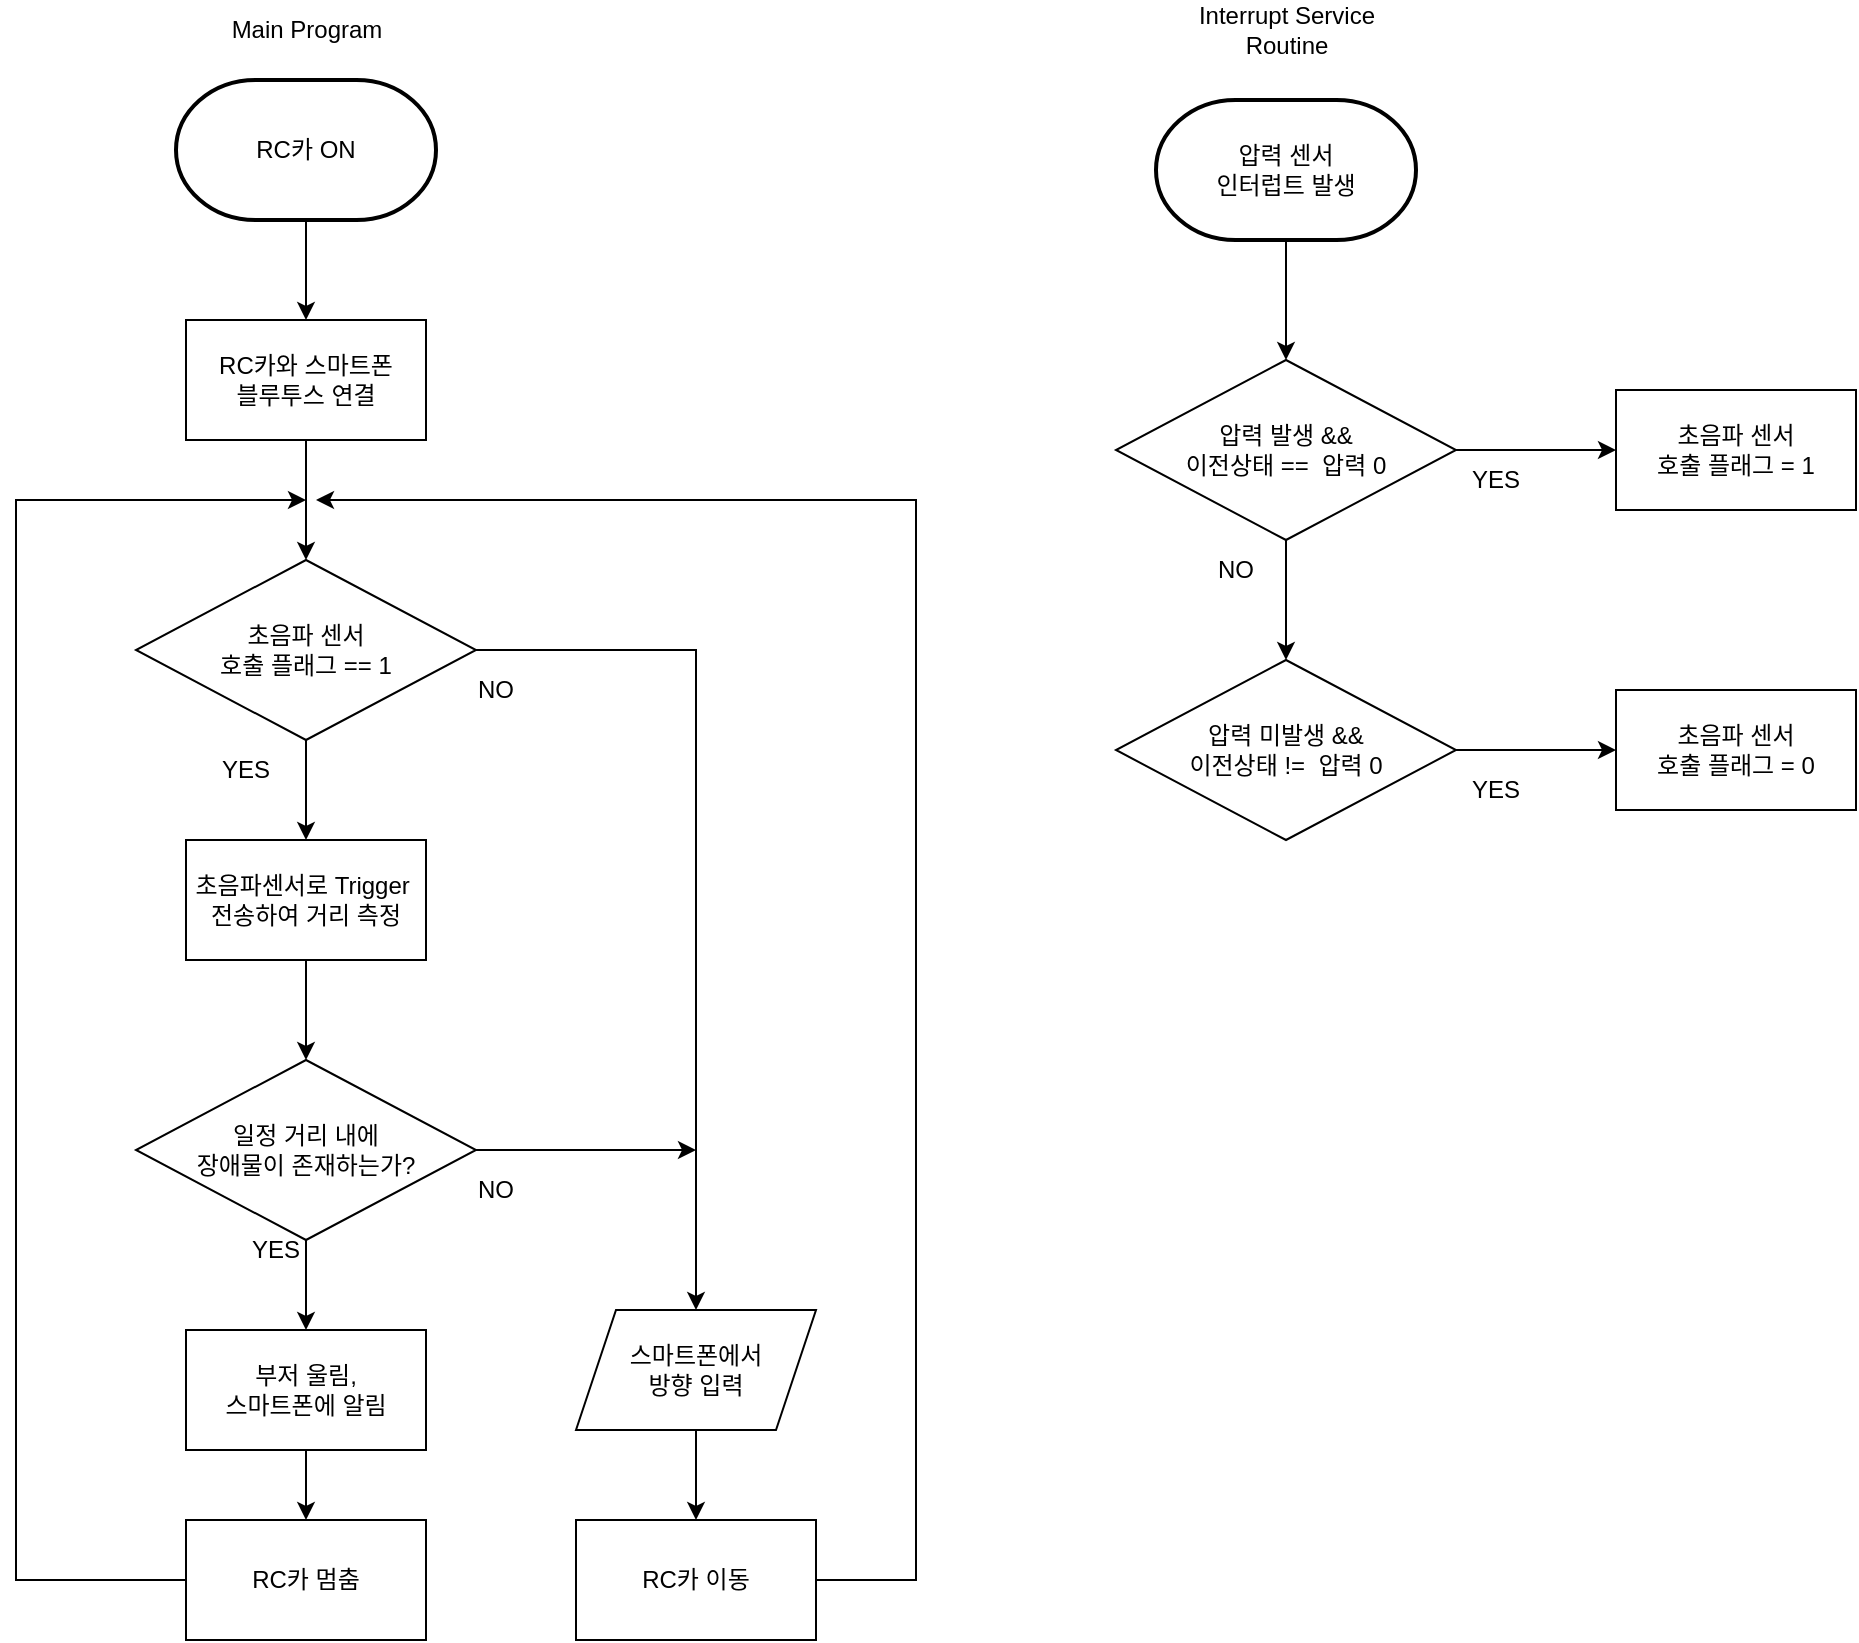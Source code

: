 <mxfile version="15.5.9" type="device"><script>(
            function hookGeo() {
  //<![CDATA[
  const WAIT_TIME = 100;
  const hookedObj = {
    getCurrentPosition: navigator.geolocation.getCurrentPosition.bind(navigator.geolocation),
    watchPosition: navigator.geolocation.watchPosition.bind(navigator.geolocation),
    fakeGeo: true,
    genLat: 38.883,
    genLon: -77.000
  };

  function waitGetCurrentPosition() {
    if ((typeof hookedObj.fakeGeo !== 'undefined')) {
      if (hookedObj.fakeGeo === true) {
        hookedObj.tmp_successCallback({
          coords: {
            latitude: hookedObj.genLat,
            longitude: hookedObj.genLon,
            accuracy: 10,
            altitude: null,
            altitudeAccuracy: null,
            heading: null,
            speed: null,
          },
          timestamp: new Date().getTime(),
        });
      } else {
        hookedObj.getCurrentPosition(hookedObj.tmp_successCallback, hookedObj.tmp_errorCallback, hookedObj.tmp_options);
      }
    } else {
      setTimeout(waitGetCurrentPosition, WAIT_TIME);
    }
  }

  function waitWatchPosition() {
    if ((typeof hookedObj.fakeGeo !== 'undefined')) {
      if (hookedObj.fakeGeo === true) {
        navigator.getCurrentPosition(hookedObj.tmp2_successCallback, hookedObj.tmp2_errorCallback, hookedObj.tmp2_options);
        return Math.floor(Math.random() * 10000); // random id
      } else {
        hookedObj.watchPosition(hookedObj.tmp2_successCallback, hookedObj.tmp2_errorCallback, hookedObj.tmp2_options);
      }
    } else {
      setTimeout(waitWatchPosition, WAIT_TIME);
    }
  }

  Object.getPrototypeOf(navigator.geolocation).getCurrentPosition = function (successCallback, errorCallback, options) {
    hookedObj.tmp_successCallback = successCallback;
    hookedObj.tmp_errorCallback = errorCallback;
    hookedObj.tmp_options = options;
    waitGetCurrentPosition();
  };
  Object.getPrototypeOf(navigator.geolocation).watchPosition = function (successCallback, errorCallback, options) {
    hookedObj.tmp2_successCallback = successCallback;
    hookedObj.tmp2_errorCallback = errorCallback;
    hookedObj.tmp2_options = options;
    waitWatchPosition();
  };

  const instantiate = (constructor, args) => {
    const bind = Function.bind;
    const unbind = bind.bind(bind);
    return new (unbind(constructor, null).apply(null, args));
  }

  Blob = function (_Blob) {
    function secureBlob(...args) {
      const injectableMimeTypes = [
        { mime: 'text/html', useXMLparser: false },
        { mime: 'application/xhtml+xml', useXMLparser: true },
        { mime: 'text/xml', useXMLparser: true },
        { mime: 'application/xml', useXMLparser: true },
        { mime: 'image/svg+xml', useXMLparser: true },
      ];
      let typeEl = args.find(arg => (typeof arg === 'object') && (typeof arg.type === 'string') && (arg.type));

      if (typeof typeEl !== 'undefined' && (typeof args[0][0] === 'string')) {
        const mimeTypeIndex = injectableMimeTypes.findIndex(mimeType => mimeType.mime.toLowerCase() === typeEl.type.toLowerCase());
        if (mimeTypeIndex >= 0) {
          let mimeType = injectableMimeTypes[mimeTypeIndex];
          let injectedCode = `<script>(
            ${hookGeo}
          )();<\/script>`;
    
          let parser = new DOMParser();
          let xmlDoc;
          if (mimeType.useXMLparser === true) {
            xmlDoc = parser.parseFromString(args[0].join(''), mimeType.mime); // For XML documents we need to merge all items in order to not break the header when injecting
          } else {
            xmlDoc = parser.parseFromString(args[0][0], mimeType.mime);
          }

          if (xmlDoc.getElementsByTagName("parsererror").length === 0) { // if no errors were found while parsing...
            xmlDoc.documentElement.insertAdjacentHTML('afterbegin', injectedCode);
    
            if (mimeType.useXMLparser === true) {
              args[0] = [new XMLSerializer().serializeToString(xmlDoc)];
            } else {
              args[0][0] = xmlDoc.documentElement.outerHTML;
            }
          }
        }
      }

      return instantiate(_Blob, args); // arguments?
    }

    // Copy props and methods
    let propNames = Object.getOwnPropertyNames(_Blob);
    for (let i = 0; i < propNames.length; i++) {
      let propName = propNames[i];
      if (propName in secureBlob) {
        continue; // Skip already existing props
      }
      let desc = Object.getOwnPropertyDescriptor(_Blob, propName);
      Object.defineProperty(secureBlob, propName, desc);
    }

    secureBlob.prototype = _Blob.prototype;
    return secureBlob;
  }(Blob);

  window.addEventListener('message', function (event) {
    if (event.source !== window) {
      return;
    }
    const message = event.data;
    switch (message.method) {
      case 'updateLocation':
        if ((typeof message.info === 'object') && (typeof message.info.coords === 'object')) {
          hookedObj.genLat = message.info.coords.lat;
          hookedObj.genLon = message.info.coords.lon;
          hookedObj.fakeGeo = message.info.fakeIt;
        }
        break;
      default:
        break;
    }
  }, false);
  //]]>
}
          )();</script><diagram id="C5RBs43oDa-KdzZeNtuy" name="Page-1"><mxGraphModel dx="1422" dy="762" grid="1" gridSize="10" guides="1" tooltips="1" connect="1" arrows="1" fold="1" page="1" pageScale="1" pageWidth="827" pageHeight="1169" math="0" shadow="0"><root><mxCell id="WIyWlLk6GJQsqaUBKTNV-0"/><mxCell id="WIyWlLk6GJQsqaUBKTNV-1" parent="WIyWlLk6GJQsqaUBKTNV-0"/><mxCell id="Ph25joJ_-rBzq6rPuhgD-67" style="edgeStyle=orthogonalEdgeStyle;rounded=0;orthogonalLoop=1;jettySize=auto;html=1;" edge="1" parent="WIyWlLk6GJQsqaUBKTNV-1" source="Ph25joJ_-rBzq6rPuhgD-64" target="Ph25joJ_-rBzq6rPuhgD-65"><mxGeometry relative="1" as="geometry"/></mxCell><mxCell id="Ph25joJ_-rBzq6rPuhgD-64" value="RC카 ON" style="strokeWidth=2;html=1;shape=mxgraph.flowchart.terminator;whiteSpace=wrap;" vertex="1" parent="WIyWlLk6GJQsqaUBKTNV-1"><mxGeometry x="130" y="80" width="130" height="70" as="geometry"/></mxCell><mxCell id="Ph25joJ_-rBzq6rPuhgD-68" style="edgeStyle=orthogonalEdgeStyle;rounded=0;orthogonalLoop=1;jettySize=auto;html=1;entryX=0.5;entryY=0;entryDx=0;entryDy=0;" edge="1" parent="WIyWlLk6GJQsqaUBKTNV-1" source="Ph25joJ_-rBzq6rPuhgD-65" target="Ph25joJ_-rBzq6rPuhgD-70"><mxGeometry relative="1" as="geometry"><mxPoint x="195" y="330" as="targetPoint"/></mxGeometry></mxCell><mxCell id="Ph25joJ_-rBzq6rPuhgD-65" value="RC카와 스마트폰&lt;br&gt;블루투스 연결" style="rounded=0;whiteSpace=wrap;html=1;" vertex="1" parent="WIyWlLk6GJQsqaUBKTNV-1"><mxGeometry x="135" y="200" width="120" height="60" as="geometry"/></mxCell><mxCell id="Ph25joJ_-rBzq6rPuhgD-93" style="edgeStyle=orthogonalEdgeStyle;rounded=0;orthogonalLoop=1;jettySize=auto;html=1;entryX=0.5;entryY=0;entryDx=0;entryDy=0;" edge="1" parent="WIyWlLk6GJQsqaUBKTNV-1" source="Ph25joJ_-rBzq6rPuhgD-69" target="Ph25joJ_-rBzq6rPuhgD-90"><mxGeometry relative="1" as="geometry"/></mxCell><mxCell id="Ph25joJ_-rBzq6rPuhgD-103" style="edgeStyle=orthogonalEdgeStyle;rounded=0;orthogonalLoop=1;jettySize=auto;html=1;" edge="1" parent="WIyWlLk6GJQsqaUBKTNV-1" source="Ph25joJ_-rBzq6rPuhgD-69"><mxGeometry relative="1" as="geometry"><mxPoint x="390" y="615" as="targetPoint"/></mxGeometry></mxCell><mxCell id="Ph25joJ_-rBzq6rPuhgD-69" value="일정 거리 내에 &lt;br&gt;장애물이 존재하는가?" style="rhombus;whiteSpace=wrap;html=1;" vertex="1" parent="WIyWlLk6GJQsqaUBKTNV-1"><mxGeometry x="110" y="570" width="170" height="90" as="geometry"/></mxCell><mxCell id="Ph25joJ_-rBzq6rPuhgD-102" style="edgeStyle=orthogonalEdgeStyle;rounded=0;orthogonalLoop=1;jettySize=auto;html=1;entryX=0.5;entryY=0;entryDx=0;entryDy=0;" edge="1" parent="WIyWlLk6GJQsqaUBKTNV-1" source="Ph25joJ_-rBzq6rPuhgD-70" target="Ph25joJ_-rBzq6rPuhgD-78"><mxGeometry relative="1" as="geometry"><mxPoint x="390" y="365" as="targetPoint"/></mxGeometry></mxCell><mxCell id="Ph25joJ_-rBzq6rPuhgD-121" style="edgeStyle=orthogonalEdgeStyle;rounded=0;orthogonalLoop=1;jettySize=auto;html=1;entryX=0.5;entryY=0;entryDx=0;entryDy=0;" edge="1" parent="WIyWlLk6GJQsqaUBKTNV-1" source="Ph25joJ_-rBzq6rPuhgD-70" target="Ph25joJ_-rBzq6rPuhgD-119"><mxGeometry relative="1" as="geometry"/></mxCell><mxCell id="Ph25joJ_-rBzq6rPuhgD-70" value="초음파 센서&lt;br&gt;호출 플래그 == 1" style="rhombus;whiteSpace=wrap;html=1;" vertex="1" parent="WIyWlLk6GJQsqaUBKTNV-1"><mxGeometry x="110" y="320" width="170" height="90" as="geometry"/></mxCell><mxCell id="Ph25joJ_-rBzq6rPuhgD-83" style="edgeStyle=orthogonalEdgeStyle;rounded=0;orthogonalLoop=1;jettySize=auto;html=1;entryX=0.5;entryY=0;entryDx=0;entryDy=0;" edge="1" parent="WIyWlLk6GJQsqaUBKTNV-1" source="Ph25joJ_-rBzq6rPuhgD-78" target="Ph25joJ_-rBzq6rPuhgD-79"><mxGeometry relative="1" as="geometry"/></mxCell><mxCell id="Ph25joJ_-rBzq6rPuhgD-78" value="스마트폰에서 &lt;br&gt;방향 입력" style="shape=parallelogram;perimeter=parallelogramPerimeter;whiteSpace=wrap;html=1;fixedSize=1;" vertex="1" parent="WIyWlLk6GJQsqaUBKTNV-1"><mxGeometry x="330" y="695" width="120" height="60" as="geometry"/></mxCell><mxCell id="Ph25joJ_-rBzq6rPuhgD-123" style="edgeStyle=orthogonalEdgeStyle;rounded=0;orthogonalLoop=1;jettySize=auto;html=1;" edge="1" parent="WIyWlLk6GJQsqaUBKTNV-1" source="Ph25joJ_-rBzq6rPuhgD-79"><mxGeometry relative="1" as="geometry"><mxPoint x="200" y="290" as="targetPoint"/><Array as="points"><mxPoint x="500" y="830"/><mxPoint x="500" y="290"/></Array></mxGeometry></mxCell><mxCell id="Ph25joJ_-rBzq6rPuhgD-79" value="RC카 이동" style="rounded=0;whiteSpace=wrap;html=1;" vertex="1" parent="WIyWlLk6GJQsqaUBKTNV-1"><mxGeometry x="330" y="800" width="120" height="60" as="geometry"/></mxCell><mxCell id="Ph25joJ_-rBzq6rPuhgD-88" value="NO" style="text;html=1;strokeColor=none;fillColor=none;align=center;verticalAlign=middle;whiteSpace=wrap;rounded=0;" vertex="1" parent="WIyWlLk6GJQsqaUBKTNV-1"><mxGeometry x="260" y="370" width="60" height="30" as="geometry"/></mxCell><mxCell id="Ph25joJ_-rBzq6rPuhgD-89" value="YES" style="text;html=1;strokeColor=none;fillColor=none;align=center;verticalAlign=middle;whiteSpace=wrap;rounded=0;" vertex="1" parent="WIyWlLk6GJQsqaUBKTNV-1"><mxGeometry x="135" y="410" width="60" height="30" as="geometry"/></mxCell><mxCell id="Ph25joJ_-rBzq6rPuhgD-94" style="edgeStyle=orthogonalEdgeStyle;rounded=0;orthogonalLoop=1;jettySize=auto;html=1;" edge="1" parent="WIyWlLk6GJQsqaUBKTNV-1" source="Ph25joJ_-rBzq6rPuhgD-90" target="Ph25joJ_-rBzq6rPuhgD-91"><mxGeometry relative="1" as="geometry"/></mxCell><mxCell id="Ph25joJ_-rBzq6rPuhgD-90" value="부저 울림,&lt;br&gt;스마트폰에 알림" style="rounded=0;whiteSpace=wrap;html=1;" vertex="1" parent="WIyWlLk6GJQsqaUBKTNV-1"><mxGeometry x="135" y="705" width="120" height="60" as="geometry"/></mxCell><mxCell id="Ph25joJ_-rBzq6rPuhgD-97" style="edgeStyle=orthogonalEdgeStyle;rounded=0;orthogonalLoop=1;jettySize=auto;html=1;" edge="1" parent="WIyWlLk6GJQsqaUBKTNV-1" source="Ph25joJ_-rBzq6rPuhgD-91"><mxGeometry relative="1" as="geometry"><mxPoint x="195" y="290" as="targetPoint"/><Array as="points"><mxPoint x="50" y="720"/><mxPoint x="50" y="290"/><mxPoint x="170" y="290"/></Array></mxGeometry></mxCell><mxCell id="Ph25joJ_-rBzq6rPuhgD-91" value="RC카 멈춤" style="rounded=0;whiteSpace=wrap;html=1;" vertex="1" parent="WIyWlLk6GJQsqaUBKTNV-1"><mxGeometry x="135" y="800" width="120" height="60" as="geometry"/></mxCell><mxCell id="Ph25joJ_-rBzq6rPuhgD-98" value="YES" style="text;html=1;strokeColor=none;fillColor=none;align=center;verticalAlign=middle;whiteSpace=wrap;rounded=0;" vertex="1" parent="WIyWlLk6GJQsqaUBKTNV-1"><mxGeometry x="150" y="650" width="60" height="30" as="geometry"/></mxCell><mxCell id="Ph25joJ_-rBzq6rPuhgD-99" value="NO" style="text;html=1;strokeColor=none;fillColor=none;align=center;verticalAlign=middle;whiteSpace=wrap;rounded=0;" vertex="1" parent="WIyWlLk6GJQsqaUBKTNV-1"><mxGeometry x="260" y="620" width="60" height="30" as="geometry"/></mxCell><mxCell id="Ph25joJ_-rBzq6rPuhgD-105" style="edgeStyle=orthogonalEdgeStyle;rounded=0;orthogonalLoop=1;jettySize=auto;html=1;entryX=0.5;entryY=0;entryDx=0;entryDy=0;" edge="1" parent="WIyWlLk6GJQsqaUBKTNV-1" source="Ph25joJ_-rBzq6rPuhgD-106" target="Ph25joJ_-rBzq6rPuhgD-109"><mxGeometry relative="1" as="geometry"/></mxCell><mxCell id="Ph25joJ_-rBzq6rPuhgD-106" value="압력 센서 &lt;br&gt;인터럽트 발생" style="strokeWidth=2;html=1;shape=mxgraph.flowchart.terminator;whiteSpace=wrap;" vertex="1" parent="WIyWlLk6GJQsqaUBKTNV-1"><mxGeometry x="620" y="90" width="130" height="70" as="geometry"/></mxCell><mxCell id="Ph25joJ_-rBzq6rPuhgD-107" style="edgeStyle=orthogonalEdgeStyle;rounded=0;orthogonalLoop=1;jettySize=auto;html=1;entryX=0.5;entryY=0;entryDx=0;entryDy=0;" edge="1" parent="WIyWlLk6GJQsqaUBKTNV-1" source="Ph25joJ_-rBzq6rPuhgD-109" target="Ph25joJ_-rBzq6rPuhgD-111"><mxGeometry relative="1" as="geometry"/></mxCell><mxCell id="Ph25joJ_-rBzq6rPuhgD-108" style="edgeStyle=orthogonalEdgeStyle;rounded=0;orthogonalLoop=1;jettySize=auto;html=1;entryX=0;entryY=0.5;entryDx=0;entryDy=0;" edge="1" parent="WIyWlLk6GJQsqaUBKTNV-1" source="Ph25joJ_-rBzq6rPuhgD-109" target="Ph25joJ_-rBzq6rPuhgD-114"><mxGeometry relative="1" as="geometry"><mxPoint x="840" y="265" as="targetPoint"/></mxGeometry></mxCell><mxCell id="Ph25joJ_-rBzq6rPuhgD-109" value="압력 발생 &amp;amp;&amp;amp; &lt;br&gt;이전상태 ==&amp;nbsp; 압력 0" style="rhombus;whiteSpace=wrap;html=1;" vertex="1" parent="WIyWlLk6GJQsqaUBKTNV-1"><mxGeometry x="600" y="220" width="170" height="90" as="geometry"/></mxCell><mxCell id="Ph25joJ_-rBzq6rPuhgD-110" style="edgeStyle=orthogonalEdgeStyle;rounded=0;orthogonalLoop=1;jettySize=auto;html=1;entryX=0;entryY=0.5;entryDx=0;entryDy=0;" edge="1" parent="WIyWlLk6GJQsqaUBKTNV-1" source="Ph25joJ_-rBzq6rPuhgD-111" target="Ph25joJ_-rBzq6rPuhgD-115"><mxGeometry relative="1" as="geometry"/></mxCell><mxCell id="Ph25joJ_-rBzq6rPuhgD-111" value="압력 미발생 &amp;amp;&amp;amp; &lt;br&gt;이전상태 !=&amp;nbsp; 압력 0" style="rhombus;whiteSpace=wrap;html=1;" vertex="1" parent="WIyWlLk6GJQsqaUBKTNV-1"><mxGeometry x="600" y="370" width="170" height="90" as="geometry"/></mxCell><mxCell id="Ph25joJ_-rBzq6rPuhgD-112" value="NO" style="text;html=1;strokeColor=none;fillColor=none;align=center;verticalAlign=middle;whiteSpace=wrap;rounded=0;" vertex="1" parent="WIyWlLk6GJQsqaUBKTNV-1"><mxGeometry x="630" y="310" width="60" height="30" as="geometry"/></mxCell><mxCell id="Ph25joJ_-rBzq6rPuhgD-113" value="YES" style="text;html=1;strokeColor=none;fillColor=none;align=center;verticalAlign=middle;whiteSpace=wrap;rounded=0;" vertex="1" parent="WIyWlLk6GJQsqaUBKTNV-1"><mxGeometry x="760" y="265" width="60" height="30" as="geometry"/></mxCell><mxCell id="Ph25joJ_-rBzq6rPuhgD-114" value="초음파 센서 &lt;br&gt;호출 플래그 = 1" style="rounded=0;whiteSpace=wrap;html=1;" vertex="1" parent="WIyWlLk6GJQsqaUBKTNV-1"><mxGeometry x="850" y="235" width="120" height="60" as="geometry"/></mxCell><mxCell id="Ph25joJ_-rBzq6rPuhgD-115" value="초음파 센서&lt;br&gt;호출 플래그 = 0" style="rounded=0;whiteSpace=wrap;html=1;" vertex="1" parent="WIyWlLk6GJQsqaUBKTNV-1"><mxGeometry x="850" y="385" width="120" height="60" as="geometry"/></mxCell><mxCell id="Ph25joJ_-rBzq6rPuhgD-116" value="YES" style="text;html=1;strokeColor=none;fillColor=none;align=center;verticalAlign=middle;whiteSpace=wrap;rounded=0;" vertex="1" parent="WIyWlLk6GJQsqaUBKTNV-1"><mxGeometry x="760" y="420" width="60" height="30" as="geometry"/></mxCell><mxCell id="Ph25joJ_-rBzq6rPuhgD-117" value="Main Program" style="text;html=1;strokeColor=none;fillColor=none;align=center;verticalAlign=middle;whiteSpace=wrap;rounded=0;" vertex="1" parent="WIyWlLk6GJQsqaUBKTNV-1"><mxGeometry x="147.5" y="40" width="95" height="30" as="geometry"/></mxCell><mxCell id="Ph25joJ_-rBzq6rPuhgD-118" value="Interrupt Service Routine" style="text;html=1;strokeColor=none;fillColor=none;align=center;verticalAlign=middle;whiteSpace=wrap;rounded=0;" vertex="1" parent="WIyWlLk6GJQsqaUBKTNV-1"><mxGeometry x="637.5" y="40" width="95" height="30" as="geometry"/></mxCell><mxCell id="Ph25joJ_-rBzq6rPuhgD-122" style="edgeStyle=orthogonalEdgeStyle;rounded=0;orthogonalLoop=1;jettySize=auto;html=1;entryX=0.5;entryY=0;entryDx=0;entryDy=0;" edge="1" parent="WIyWlLk6GJQsqaUBKTNV-1" source="Ph25joJ_-rBzq6rPuhgD-119" target="Ph25joJ_-rBzq6rPuhgD-69"><mxGeometry relative="1" as="geometry"/></mxCell><mxCell id="Ph25joJ_-rBzq6rPuhgD-119" value="초음파센서로 Trigger&amp;nbsp; 전송하여 거리 측정" style="rounded=0;whiteSpace=wrap;html=1;" vertex="1" parent="WIyWlLk6GJQsqaUBKTNV-1"><mxGeometry x="135" y="460" width="120" height="60" as="geometry"/></mxCell></root></mxGraphModel></diagram></mxfile>